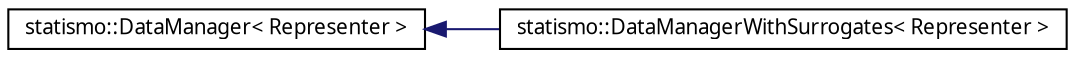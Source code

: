 digraph G
{
  edge [fontname="FreeSans.ttf",fontsize="10",labelfontname="FreeSans.ttf",labelfontsize="10"];
  node [fontname="FreeSans.ttf",fontsize="10",shape=record];
  rankdir="LR";
  Node1 [label="statismo::DataManager\< Representer \>",height=0.2,width=0.4,color="black", fillcolor="white", style="filled",URL="$classstatismo_1_1DataManager.html",tooltip="Manages Training and Test Data for building Statistical Models and provides functionality for Crossva..."];
  Node1 -> Node2 [dir="back",color="midnightblue",fontsize="10",style="solid",fontname="FreeSans.ttf"];
  Node2 [label="statismo::DataManagerWithSurrogates\< Representer \>",height=0.2,width=0.4,color="black", fillcolor="white", style="filled",URL="$classstatismo_1_1DataManagerWithSurrogates.html",tooltip="Manages Training and Test Data for building Statistical Models and provides functionality for Crossva..."];
}
